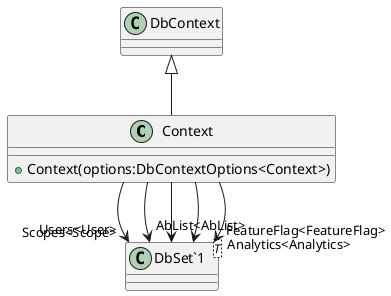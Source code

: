@startuml
class Context {
    + Context(options:DbContextOptions<Context>)
}
class "DbSet`1"<T> {
}
DbContext <|-- Context
Context --> "Users<User>" "DbSet`1"
Context --> "AbList<AbList>" "DbSet`1"
Context --> "Scopes<Scope>" "DbSet`1"
Context --> "Analytics<Analytics>" "DbSet`1"
Context --> "FeatureFlag<FeatureFlag>" "DbSet`1"
@enduml

